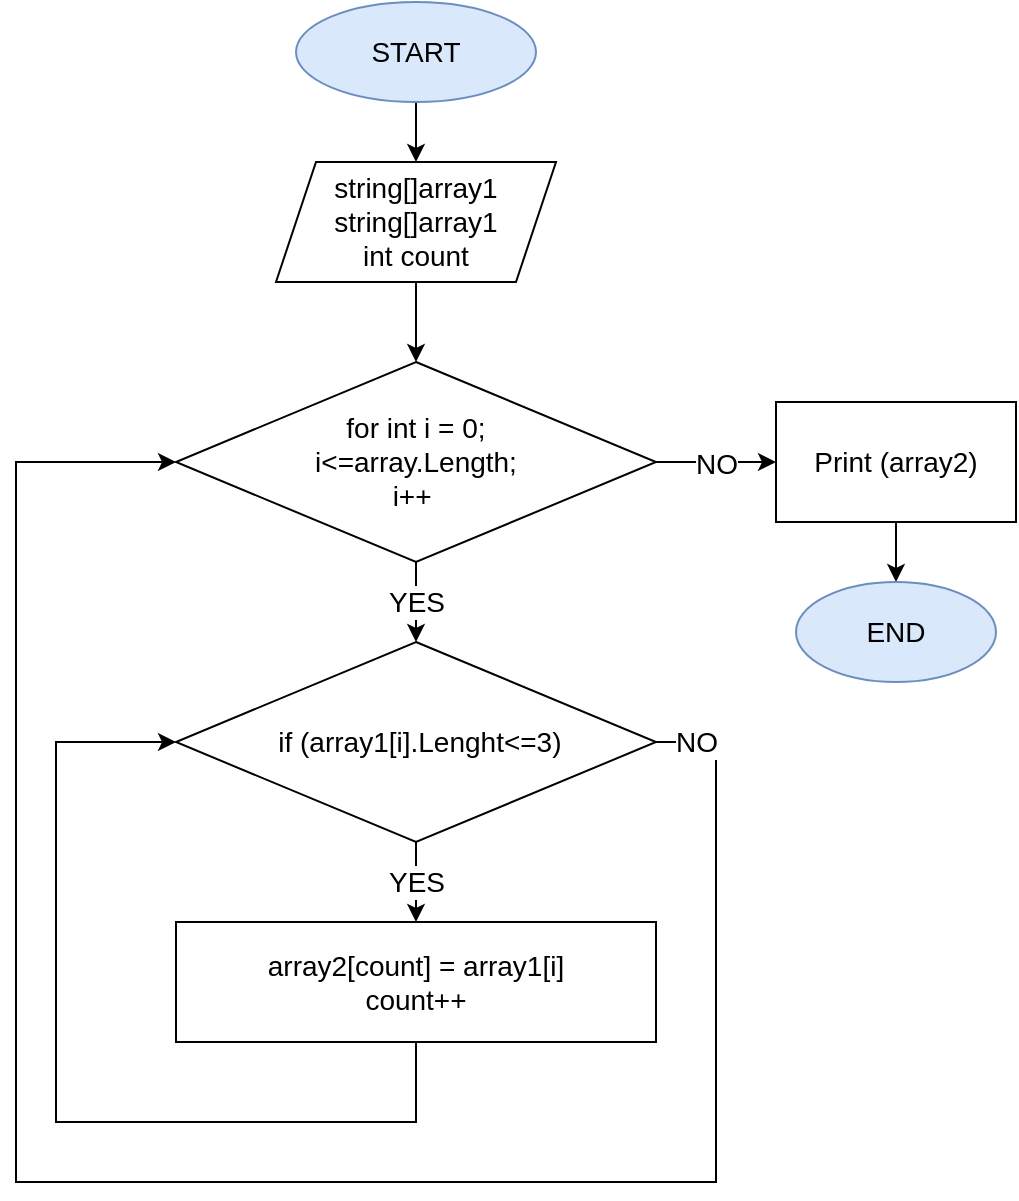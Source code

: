 <mxfile version="20.3.7" type="github">
  <diagram id="K-NBXQ7qNhLv8FLNTkoU" name="Страница 1">
    <mxGraphModel dx="1422" dy="762" grid="1" gridSize="10" guides="1" tooltips="1" connect="1" arrows="1" fold="1" page="1" pageScale="1" pageWidth="827" pageHeight="1169" math="0" shadow="0">
      <root>
        <mxCell id="0" />
        <mxCell id="1" parent="0" />
        <mxCell id="EgUAXwMVP3TA35b2gIWF-4" value="" style="edgeStyle=orthogonalEdgeStyle;rounded=0;orthogonalLoop=1;jettySize=auto;html=1;" edge="1" parent="1" source="EgUAXwMVP3TA35b2gIWF-1" target="EgUAXwMVP3TA35b2gIWF-2">
          <mxGeometry relative="1" as="geometry" />
        </mxCell>
        <mxCell id="EgUAXwMVP3TA35b2gIWF-1" value="&lt;font style=&quot;vertical-align: inherit; font-size: 14px;&quot;&gt;&lt;font style=&quot;vertical-align: inherit; font-size: 14px;&quot;&gt;START&lt;/font&gt;&lt;/font&gt;" style="ellipse;whiteSpace=wrap;html=1;fontSize=14;fillColor=#dae8fc;strokeColor=#6c8ebf;" vertex="1" parent="1">
          <mxGeometry x="320" y="50" width="120" height="50" as="geometry" />
        </mxCell>
        <mxCell id="EgUAXwMVP3TA35b2gIWF-5" value="" style="edgeStyle=orthogonalEdgeStyle;rounded=0;orthogonalLoop=1;jettySize=auto;html=1;" edge="1" parent="1" source="EgUAXwMVP3TA35b2gIWF-2" target="EgUAXwMVP3TA35b2gIWF-3">
          <mxGeometry relative="1" as="geometry" />
        </mxCell>
        <mxCell id="EgUAXwMVP3TA35b2gIWF-2" value="&lt;font style=&quot;vertical-align: inherit; font-size: 14px;&quot;&gt;&lt;font style=&quot;vertical-align: inherit; font-size: 14px;&quot;&gt;string[]array1&lt;br style=&quot;font-size: 14px;&quot;&gt;string[]array1&lt;br style=&quot;font-size: 14px;&quot;&gt;int count&lt;br style=&quot;font-size: 14px;&quot;&gt;&lt;/font&gt;&lt;/font&gt;" style="shape=parallelogram;perimeter=parallelogramPerimeter;whiteSpace=wrap;html=1;fixedSize=1;fontSize=14;" vertex="1" parent="1">
          <mxGeometry x="310" y="130" width="140" height="60" as="geometry" />
        </mxCell>
        <mxCell id="EgUAXwMVP3TA35b2gIWF-7" value="&lt;font style=&quot;vertical-align: inherit;&quot;&gt;&lt;font style=&quot;vertical-align: inherit;&quot;&gt;YES&lt;/font&gt;&lt;/font&gt;" style="edgeStyle=orthogonalEdgeStyle;rounded=0;orthogonalLoop=1;jettySize=auto;html=1;fontSize=14;" edge="1" parent="1" source="EgUAXwMVP3TA35b2gIWF-3" target="EgUAXwMVP3TA35b2gIWF-6">
          <mxGeometry relative="1" as="geometry" />
        </mxCell>
        <mxCell id="EgUAXwMVP3TA35b2gIWF-14" value="NO" style="edgeStyle=orthogonalEdgeStyle;rounded=0;orthogonalLoop=1;jettySize=auto;html=1;fontSize=14;" edge="1" parent="1" source="EgUAXwMVP3TA35b2gIWF-3">
          <mxGeometry relative="1" as="geometry">
            <mxPoint x="560" y="280" as="targetPoint" />
          </mxGeometry>
        </mxCell>
        <mxCell id="EgUAXwMVP3TA35b2gIWF-3" value="&lt;font style=&quot;vertical-align: inherit; font-size: 14px;&quot;&gt;&lt;font style=&quot;vertical-align: inherit; font-size: 14px;&quot;&gt;&lt;font style=&quot;vertical-align: inherit;&quot;&gt;&lt;font style=&quot;vertical-align: inherit;&quot;&gt;for int i = 0; &lt;/font&gt;&lt;/font&gt;&lt;br style=&quot;font-size: 14px;&quot;&gt;&lt;font style=&quot;vertical-align: inherit;&quot;&gt;&lt;font style=&quot;vertical-align: inherit;&quot;&gt;i&amp;lt;=array.Length; &lt;/font&gt;&lt;/font&gt;&lt;br style=&quot;font-size: 14px;&quot;&gt;&lt;font style=&quot;vertical-align: inherit;&quot;&gt;&lt;font style=&quot;vertical-align: inherit;&quot;&gt;i++&amp;nbsp;&lt;/font&gt;&lt;/font&gt;&lt;/font&gt;&lt;/font&gt;" style="rhombus;whiteSpace=wrap;html=1;fontSize=14;" vertex="1" parent="1">
          <mxGeometry x="260" y="230" width="240" height="100" as="geometry" />
        </mxCell>
        <mxCell id="EgUAXwMVP3TA35b2gIWF-9" value="&lt;font style=&quot;vertical-align: inherit;&quot;&gt;&lt;font style=&quot;vertical-align: inherit;&quot;&gt;YES&lt;/font&gt;&lt;/font&gt;" style="edgeStyle=orthogonalEdgeStyle;rounded=0;orthogonalLoop=1;jettySize=auto;html=1;fontSize=14;" edge="1" parent="1" source="EgUAXwMVP3TA35b2gIWF-6" target="EgUAXwMVP3TA35b2gIWF-8">
          <mxGeometry relative="1" as="geometry" />
        </mxCell>
        <mxCell id="EgUAXwMVP3TA35b2gIWF-6" value="&lt;font style=&quot;vertical-align: inherit;&quot;&gt;&lt;font style=&quot;vertical-align: inherit;&quot;&gt;&lt;font style=&quot;vertical-align: inherit;&quot;&gt;&lt;font style=&quot;vertical-align: inherit;&quot;&gt;&lt;font style=&quot;vertical-align: inherit;&quot;&gt;&lt;font style=&quot;vertical-align: inherit;&quot;&gt;&amp;nbsp;if (array1[i].Lenght&amp;lt;=3)&lt;/font&gt;&lt;/font&gt;&lt;/font&gt;&lt;/font&gt;&lt;/font&gt;&lt;/font&gt;" style="rhombus;whiteSpace=wrap;html=1;fontSize=14;" vertex="1" parent="1">
          <mxGeometry x="260" y="370" width="240" height="100" as="geometry" />
        </mxCell>
        <mxCell id="EgUAXwMVP3TA35b2gIWF-10" style="edgeStyle=orthogonalEdgeStyle;rounded=0;orthogonalLoop=1;jettySize=auto;html=1;entryX=0;entryY=0.5;entryDx=0;entryDy=0;fontSize=14;" edge="1" parent="1" source="EgUAXwMVP3TA35b2gIWF-8" target="EgUAXwMVP3TA35b2gIWF-6">
          <mxGeometry relative="1" as="geometry">
            <Array as="points">
              <mxPoint x="380" y="610" />
              <mxPoint x="200" y="610" />
              <mxPoint x="200" y="420" />
            </Array>
          </mxGeometry>
        </mxCell>
        <mxCell id="EgUAXwMVP3TA35b2gIWF-12" style="edgeStyle=orthogonalEdgeStyle;rounded=0;orthogonalLoop=1;jettySize=auto;html=1;fontSize=14;entryX=0;entryY=0.5;entryDx=0;entryDy=0;exitX=1;exitY=0.5;exitDx=0;exitDy=0;" edge="1" parent="1" source="EgUAXwMVP3TA35b2gIWF-6" target="EgUAXwMVP3TA35b2gIWF-3">
          <mxGeometry relative="1" as="geometry">
            <mxPoint x="180" y="280" as="targetPoint" />
            <mxPoint x="530" y="430" as="sourcePoint" />
            <Array as="points">
              <mxPoint x="530" y="420" />
              <mxPoint x="530" y="640" />
              <mxPoint x="180" y="640" />
              <mxPoint x="180" y="280" />
            </Array>
          </mxGeometry>
        </mxCell>
        <mxCell id="EgUAXwMVP3TA35b2gIWF-13" value="NO" style="edgeLabel;html=1;align=center;verticalAlign=middle;resizable=0;points=[];fontSize=14;" vertex="1" connectable="0" parent="EgUAXwMVP3TA35b2gIWF-12">
          <mxGeometry x="-0.94" y="1" relative="1" as="geometry">
            <mxPoint x="-11" y="-1" as="offset" />
          </mxGeometry>
        </mxCell>
        <mxCell id="EgUAXwMVP3TA35b2gIWF-8" value="&lt;font style=&quot;vertical-align: inherit;&quot;&gt;&lt;font style=&quot;vertical-align: inherit;&quot;&gt;аrray2[count] = array1[i]&lt;br&gt;count++&lt;br&gt;&lt;/font&gt;&lt;/font&gt;" style="rounded=0;whiteSpace=wrap;html=1;fontSize=14;" vertex="1" parent="1">
          <mxGeometry x="260" y="510" width="240" height="60" as="geometry" />
        </mxCell>
        <mxCell id="EgUAXwMVP3TA35b2gIWF-17" value="" style="edgeStyle=orthogonalEdgeStyle;rounded=0;orthogonalLoop=1;jettySize=auto;html=1;fontSize=14;" edge="1" parent="1" source="EgUAXwMVP3TA35b2gIWF-15" target="EgUAXwMVP3TA35b2gIWF-16">
          <mxGeometry relative="1" as="geometry" />
        </mxCell>
        <mxCell id="EgUAXwMVP3TA35b2gIWF-15" value="&lt;font style=&quot;vertical-align: inherit;&quot;&gt;&lt;font style=&quot;vertical-align: inherit;&quot;&gt;Print (array2)&lt;/font&gt;&lt;/font&gt;" style="rounded=0;whiteSpace=wrap;html=1;fontSize=14;" vertex="1" parent="1">
          <mxGeometry x="560" y="250" width="120" height="60" as="geometry" />
        </mxCell>
        <mxCell id="EgUAXwMVP3TA35b2gIWF-16" value="&lt;font style=&quot;vertical-align: inherit; font-size: 14px;&quot;&gt;&lt;font style=&quot;vertical-align: inherit; font-size: 14px;&quot;&gt;END&lt;/font&gt;&lt;/font&gt;" style="ellipse;whiteSpace=wrap;html=1;fontSize=14;fillColor=#dae8fc;strokeColor=#6c8ebf;" vertex="1" parent="1">
          <mxGeometry x="570" y="340" width="100" height="50" as="geometry" />
        </mxCell>
      </root>
    </mxGraphModel>
  </diagram>
</mxfile>
